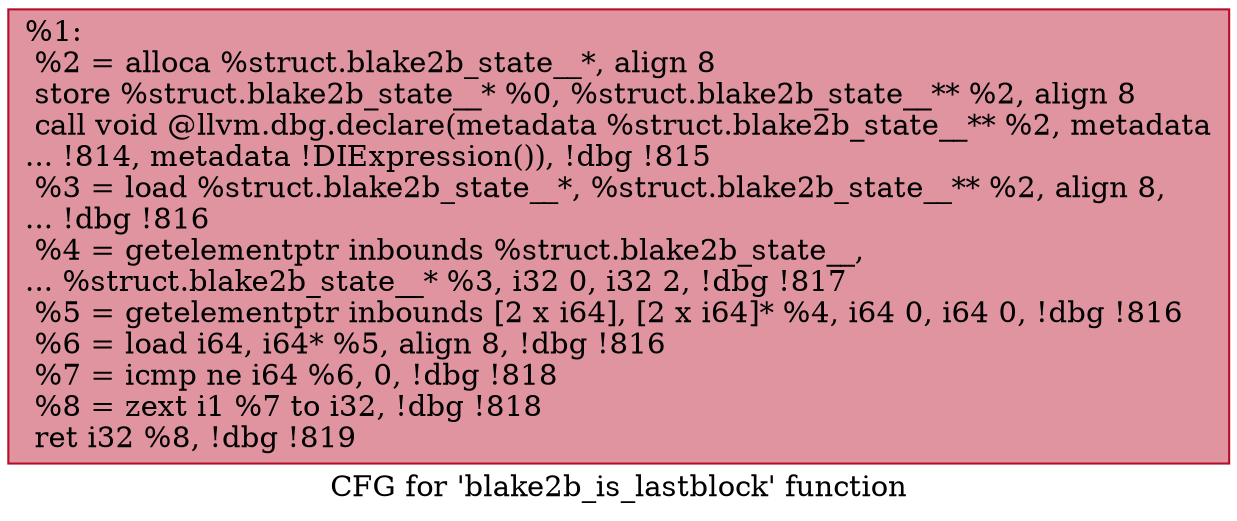 digraph "CFG for 'blake2b_is_lastblock' function" {
	label="CFG for 'blake2b_is_lastblock' function";

	Node0x2086ea0 [shape=record,color="#b70d28ff", style=filled, fillcolor="#b70d2870",label="{%1:\l  %2 = alloca %struct.blake2b_state__*, align 8\l  store %struct.blake2b_state__* %0, %struct.blake2b_state__** %2, align 8\l  call void @llvm.dbg.declare(metadata %struct.blake2b_state__** %2, metadata\l... !814, metadata !DIExpression()), !dbg !815\l  %3 = load %struct.blake2b_state__*, %struct.blake2b_state__** %2, align 8,\l... !dbg !816\l  %4 = getelementptr inbounds %struct.blake2b_state__,\l... %struct.blake2b_state__* %3, i32 0, i32 2, !dbg !817\l  %5 = getelementptr inbounds [2 x i64], [2 x i64]* %4, i64 0, i64 0, !dbg !816\l  %6 = load i64, i64* %5, align 8, !dbg !816\l  %7 = icmp ne i64 %6, 0, !dbg !818\l  %8 = zext i1 %7 to i32, !dbg !818\l  ret i32 %8, !dbg !819\l}"];
}
